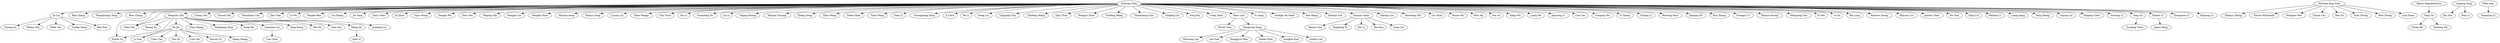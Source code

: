 strict digraph G{
"Enhong Chen" -> "Qi Liu"
"Enhong Chen" -> "Biao Xiang"
"Enhong Chen" -> "Fangshuang Tang"
"Enhong Chen" -> "Biao Chang"
"Enhong Chen" -> "Hengshu Zhu"
"Enhong Chen" -> "Chang Tan"
"Enhong Chen" -> "Chunni Dai"
"Enhong Chen" -> "Huanhuan Cao"
"Enhong Chen" -> "Jilei Tian"
"Enhong Chen" -> "Le Wu"
"Enhong Chen" -> "Tengfei Bao"
"Enhong Chen" -> "Lei Zhang"
"Enhong Chen" -> "Jie Yang"
"Enhong Chen" -> "Zaiyi Chen"
"Enhong Chen" -> "Qi Zhou"
"Enhong Chen" -> "Yijun Wang"
"Enhong Chen" -> "Zongda Wu"
"Enhong Chen" -> "Zhen Pan"
"Enhong Chen" -> "Haiping Ma"
"Enhong Chen" -> "Hongjie Lin"
"Enhong Chen" -> "Hongke Zhao"
"Enhong Chen" -> "Ruoyan Kong"
"Enhong Chen" -> "Xianyu Zeng"
"Enhong Chen" -> "Liyuan Liu"
"Enhong Chen" -> "Zhen Wangy"
"Enhong Chen" -> "Chu Guan"
"Enhong Chen" -> "Xin Li"
"Enhong Chen" -> "Guandong Xu"
"Enhong Chen" -> "Lin Li"
"Enhong Chen" -> "Aiqing Huang"
"Enhong Chen" -> "Wenjun Ouyang"
"Enhong Chen" -> "Zheng Dong"
"Enhong Chen" -> "Zhen Wang"
"Enhong Chen" -> "Zefan Shen"
"Enhong Chen" -> "Yubo Wang"
"Enhong Chen" -> "Yitan Li"
"Enhong Chen" -> "Guangxiang Zeng"
"Enhong Chen" -> "Ji Chen"
"Enhong Chen" -> "Kuifei Yu"
"Enhong Chen" -> "Bo Li"
"Enhong Chen" -> "Dong Liu"
"Enhong Chen" -> "Lingyang Chu"
"Enhong Chen" -> "Zhefeng Wang"
"Enhong Chen" -> "Zijin Zhao"
"Enhong Chen" -> "Xiangyu Zhao"
"Enhong Chen" -> "Guifeng Wang"
"Enhong Chen" -> "Guangming Guo"
"Enhong Chen" -> "Yingling Liu"
"Enhong Chen" -> "Yong Rui"
"Enhong Chen" -> "Cong Zhao"
"Enhong Chen" -> "Zhen Liao"
"Enhong Chen" -> "Yu Yang"
"Enhong Chen" -> "Shafqat Ali Shad"
"Enhong Chen" -> "Hao Wang"
"Enhong Chen" -> "Xiaohui Sun"
"Enhong Chen" -> "Xiaojun Quan"
"Enhong Chen" -> "Qiming Luo"
"Enhong Chen" -> "Haocheng Wu"
"Enhong Chen" -> "Lei Duan"
"Enhong Chen" -> "Runze Wu"
"Enhong Chen" -> "Wan Ng"
"Enhong Chen" -> "Fan Ye"
"Enhong Chen" -> "Xiang Wu"
"Enhong Chen" -> "Liang He"
"Enhong Chen" -> "Jingsong Lv"
"Enhong Chen" -> "Can Cao"
"Enhong Chen" -> "Guoping Hu"
"Enhong Chen" -> "Yi Zheng"
"Enhong Chen" -> "Guiling Li"
"Enhong Chen" -> "Baoxing Huai"
"Enhong Chen" -> "Junping Du"
"Enhong Chen" -> "Kun Zhang"
"Enhong Chen" -> "Guangyi Lv"
"Enhong Chen" -> "Zhenya Huang"
"Enhong Chen" -> "Mingyong Gao"
"Enhong Chen" -> "Si Wei"
"Enhong Chen" -> "Yu Su"
"Enhong Chen" -> "Bai Long"
"Enhong Chen" -> "Xiaowei Zhong"
"Enhong Chen" -> "Zhiyuan Liu"
"Enhong Chen" -> "Jianhui Chen"
"Enhong Chen" -> "Fei Tian"
"Enhong Chen" -> "Qing Cui"
"Enhong Chen" -> "Haifang Li"
"Enhong Chen" -> "Liang Jiang"
"Enhong Chen" -> "Tong Zhang"
"Enhong Chen" -> "Yuping Liu"
"Enhong Chen" -> "Zhigang Chen"
"Enhong Chen" -> "Xueying Li"
"Zhen Liao" -> "Ho-Jin Choi"
"Nicholas Jing Yuan" -> "Zhenyu Zhang"
"Nicholas Jing Yuan" -> "Kieran McDonald"
"Nicholas Jing Yuan" -> "Honghao Wei"
"Nicholas Jing Yuan" -> "Chuan Cao"
"Nicholas Jing Yuan" -> "Hao Fu"
"Nicholas Jing Yuan" -> "Yuan Zhong"
"Nicholas Jing Yuan" -> "Wen Zhong"
"Nicholas Jing Yuan" -> "Lian Duan"
"Qi Liu" -> "Yuyang Ye"
"Qi Liu" -> "Wenya Zhu"
"Qi Liu" -> "Yefan Tao"
"Qi Liu" -> "Yuefan Deng"
"Xiaojun Quan" -> "Wenyu Dou"
"Xiaojun Quan" -> "Xingliang Ni"
"Xiaojun Quan" -> "Zhi Lu"
"Xiaojun Quan" -> "Bei Hua"
"Xiaojun Quan" -> "Gang Liu"
"Hengshu Zhu" -> "Huang Xu"
"Hengshu Zhu" -> "Bo Jin"
"Hengshu Zhu" -> "Li Guo"
"Hengshu Zhu" -> "Chao Zhang"
"Hengshu Zhu" -> "Chen Zhu"
"Hengshu Zhu" -> "Pengliang Ding"
"Hengshu Zhu" -> "Fang Xie"
"Hengshu Zhu" -> "Guannan Liu"
"Hengshu Zhu" -> "Qing Wang"
"Hengshu Zhu" -> "Wei Hu"
"Hengshu Zhu" -> "Yuan Yao"
"Hengshu Zhu" -> "Meng Qu"
"Hengshu Zhu" -> "Junming Liu"
"Bo Jin" -> "Chao Che"
"Bo Jin" -> "Kuifei Yu"
"Bo Jin" -> "Yue Qu"
"Bo Jin" -> "Li Guo"
"Bo Jin" -> "Cuili Yao"
"Bo Jin" -> "Ruiyun Yu"
"Bo Jin" -> "Qiang Zhang"
"Tong Xu" -> "Guoqing Chen"
"Yong Ge" -> "Chuan He"
"Yong Ge" -> "Xindong Wu"
"Guannan Liu" -> "Can Chen"
"Spiros Papadimitriou" -> "Yong Ge"
"Enhong Chen" -> "Tong Xu"
"Enhong Chen" -> "Xiaolin Li"
"Enhong Chen" -> "Chen Zhu"
"Enhong Chen" -> "Zhongmou Li"
"Xiaolin Li" -> "Jingci Ming"
"Linpeng Tang" -> "Kai Shu"
"Linpeng Tang" -> "Wan Li"
"Defu Lian" -> "Xianming Li"
"Meng Qu" -> "Qiao Li"
"Enhong Chen" -> "Xinjiang Lu"
"Qi Liu" -> "Keli Xiao"
"Zhen Liao" -> "Dongyeop Kang"
"Dongyeop Kang" -> "Woosang Lim"
"Dongyeop Kang" -> "Lee Sael"
"Dongyeop Kang" -> "Donggyun Han"
"Dongyeop Kang" -> "Nahea Park"
"Dongyeop Kang" -> "Sangtae Kim"
"Dongyeop Kang" -> "Soobin Lee"
}